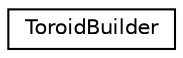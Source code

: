 digraph "Graphical Class Hierarchy"
{
 // LATEX_PDF_SIZE
  edge [fontname="Helvetica",fontsize="10",labelfontname="Helvetica",labelfontsize="10"];
  node [fontname="Helvetica",fontsize="10",shape=record];
  rankdir="LR";
  Node0 [label="ToroidBuilder",height=0.2,width=0.4,color="black", fillcolor="white", style="filled",URL="$class_toroid_builder.html",tooltip=" "];
}
